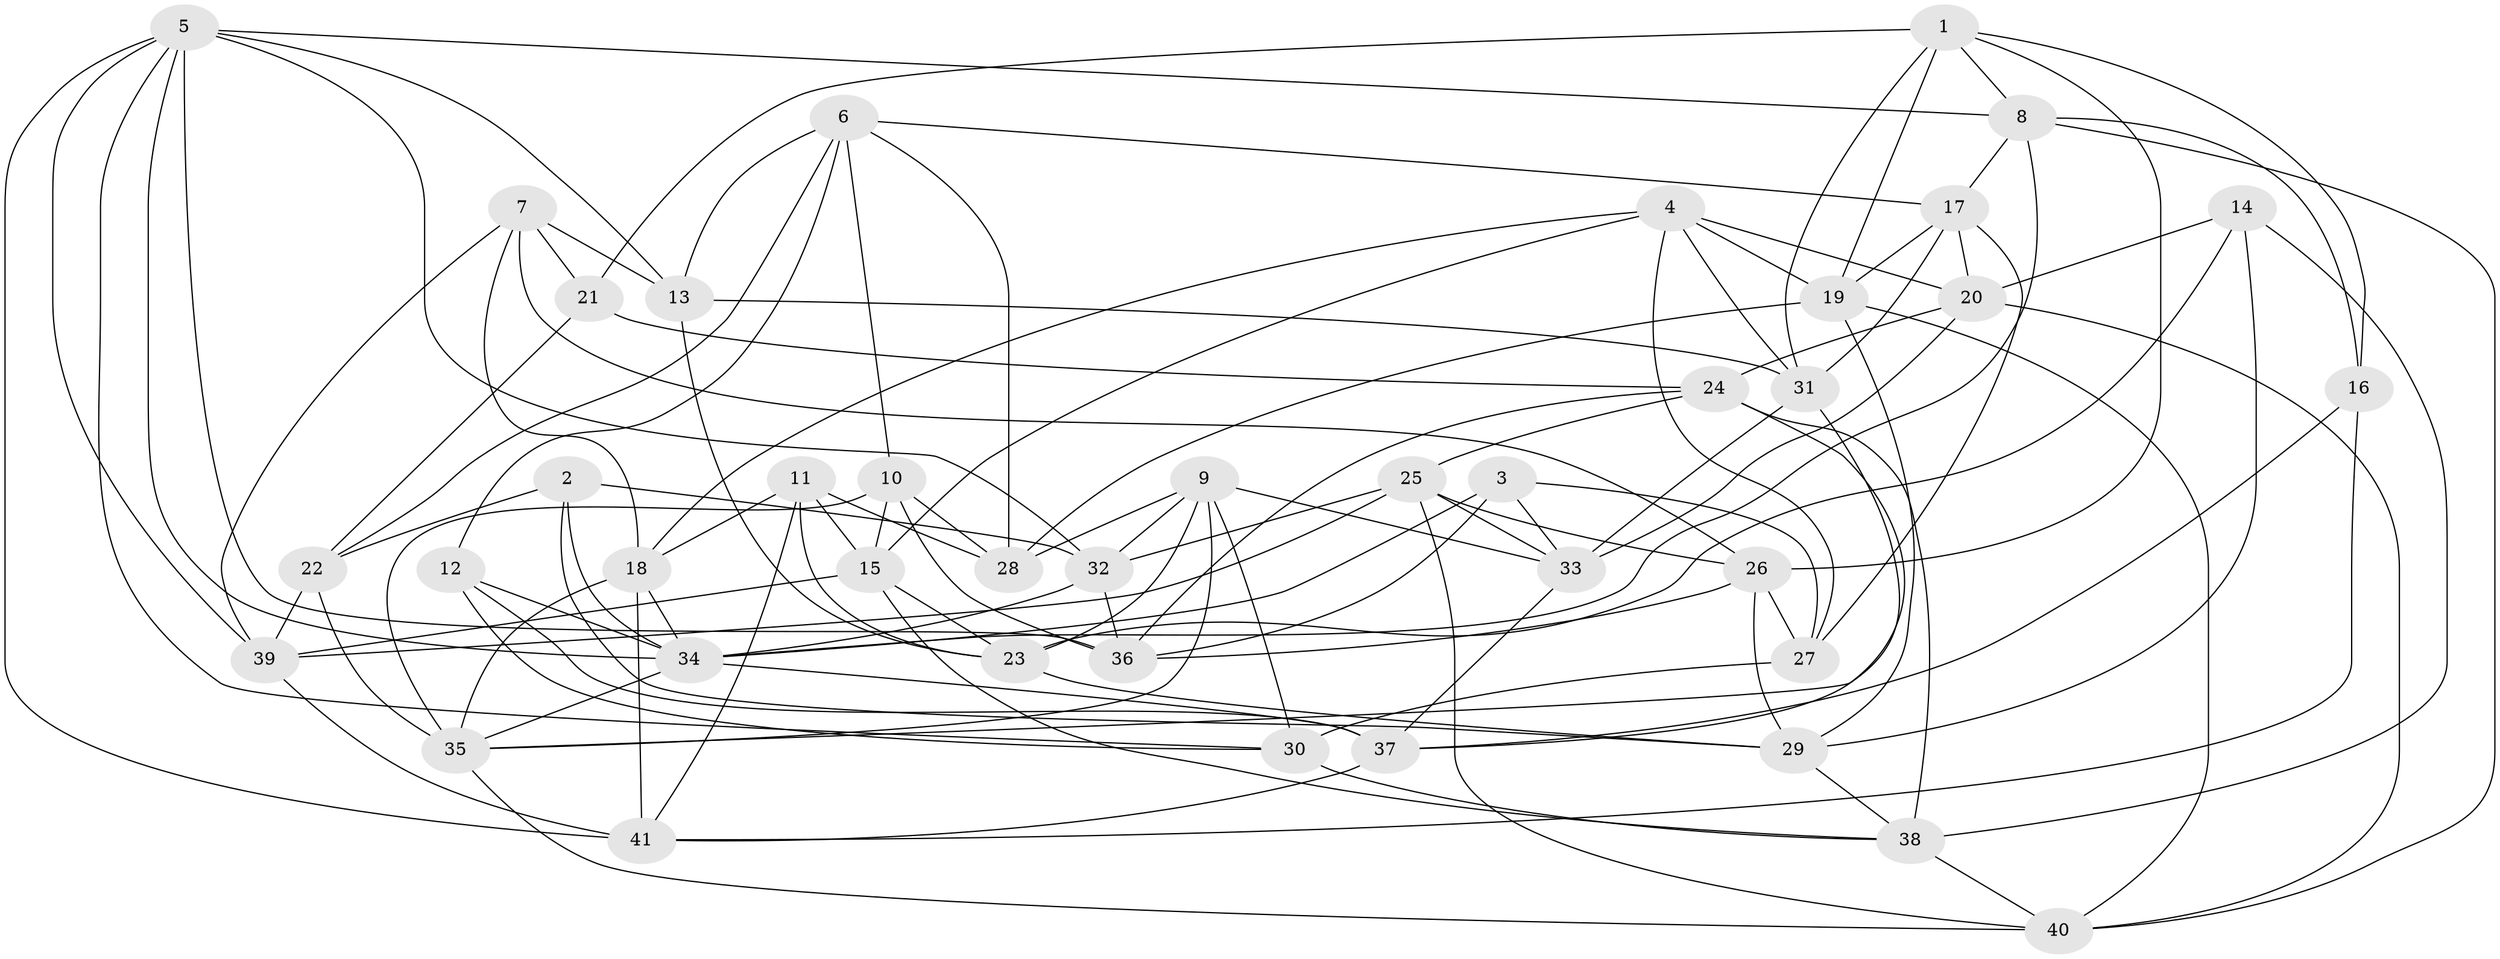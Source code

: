 // original degree distribution, {4: 1.0}
// Generated by graph-tools (version 1.1) at 2025/26/03/09/25 03:26:54]
// undirected, 41 vertices, 116 edges
graph export_dot {
graph [start="1"]
  node [color=gray90,style=filled];
  1;
  2;
  3;
  4;
  5;
  6;
  7;
  8;
  9;
  10;
  11;
  12;
  13;
  14;
  15;
  16;
  17;
  18;
  19;
  20;
  21;
  22;
  23;
  24;
  25;
  26;
  27;
  28;
  29;
  30;
  31;
  32;
  33;
  34;
  35;
  36;
  37;
  38;
  39;
  40;
  41;
  1 -- 8 [weight=1.0];
  1 -- 16 [weight=1.0];
  1 -- 19 [weight=1.0];
  1 -- 21 [weight=1.0];
  1 -- 26 [weight=1.0];
  1 -- 31 [weight=1.0];
  2 -- 22 [weight=1.0];
  2 -- 29 [weight=1.0];
  2 -- 32 [weight=1.0];
  2 -- 34 [weight=1.0];
  3 -- 27 [weight=1.0];
  3 -- 33 [weight=1.0];
  3 -- 34 [weight=1.0];
  3 -- 36 [weight=1.0];
  4 -- 15 [weight=1.0];
  4 -- 18 [weight=1.0];
  4 -- 19 [weight=1.0];
  4 -- 20 [weight=1.0];
  4 -- 27 [weight=1.0];
  4 -- 31 [weight=1.0];
  5 -- 8 [weight=1.0];
  5 -- 13 [weight=1.0];
  5 -- 30 [weight=1.0];
  5 -- 32 [weight=1.0];
  5 -- 34 [weight=1.0];
  5 -- 36 [weight=1.0];
  5 -- 39 [weight=1.0];
  5 -- 41 [weight=1.0];
  6 -- 10 [weight=1.0];
  6 -- 12 [weight=1.0];
  6 -- 13 [weight=1.0];
  6 -- 17 [weight=1.0];
  6 -- 22 [weight=1.0];
  6 -- 28 [weight=1.0];
  7 -- 13 [weight=2.0];
  7 -- 18 [weight=1.0];
  7 -- 21 [weight=1.0];
  7 -- 26 [weight=1.0];
  7 -- 39 [weight=1.0];
  8 -- 16 [weight=1.0];
  8 -- 17 [weight=1.0];
  8 -- 34 [weight=1.0];
  8 -- 40 [weight=1.0];
  9 -- 23 [weight=1.0];
  9 -- 28 [weight=1.0];
  9 -- 30 [weight=1.0];
  9 -- 32 [weight=1.0];
  9 -- 33 [weight=1.0];
  9 -- 35 [weight=1.0];
  10 -- 15 [weight=1.0];
  10 -- 28 [weight=1.0];
  10 -- 35 [weight=2.0];
  10 -- 36 [weight=1.0];
  11 -- 15 [weight=1.0];
  11 -- 18 [weight=1.0];
  11 -- 23 [weight=1.0];
  11 -- 28 [weight=2.0];
  11 -- 41 [weight=1.0];
  12 -- 30 [weight=1.0];
  12 -- 34 [weight=1.0];
  12 -- 37 [weight=1.0];
  13 -- 23 [weight=1.0];
  13 -- 31 [weight=1.0];
  14 -- 20 [weight=1.0];
  14 -- 23 [weight=1.0];
  14 -- 29 [weight=1.0];
  14 -- 38 [weight=1.0];
  15 -- 23 [weight=1.0];
  15 -- 38 [weight=1.0];
  15 -- 39 [weight=1.0];
  16 -- 37 [weight=1.0];
  16 -- 41 [weight=1.0];
  17 -- 19 [weight=1.0];
  17 -- 20 [weight=1.0];
  17 -- 27 [weight=1.0];
  17 -- 31 [weight=1.0];
  18 -- 34 [weight=1.0];
  18 -- 35 [weight=1.0];
  18 -- 41 [weight=1.0];
  19 -- 28 [weight=1.0];
  19 -- 29 [weight=1.0];
  19 -- 40 [weight=1.0];
  20 -- 24 [weight=1.0];
  20 -- 33 [weight=1.0];
  20 -- 40 [weight=1.0];
  21 -- 22 [weight=1.0];
  21 -- 24 [weight=1.0];
  22 -- 35 [weight=2.0];
  22 -- 39 [weight=1.0];
  23 -- 29 [weight=1.0];
  24 -- 25 [weight=1.0];
  24 -- 36 [weight=1.0];
  24 -- 37 [weight=1.0];
  24 -- 38 [weight=1.0];
  25 -- 26 [weight=1.0];
  25 -- 32 [weight=1.0];
  25 -- 33 [weight=1.0];
  25 -- 39 [weight=1.0];
  25 -- 40 [weight=1.0];
  26 -- 27 [weight=1.0];
  26 -- 29 [weight=1.0];
  26 -- 36 [weight=1.0];
  27 -- 30 [weight=2.0];
  29 -- 38 [weight=1.0];
  30 -- 38 [weight=1.0];
  31 -- 33 [weight=1.0];
  31 -- 35 [weight=1.0];
  32 -- 34 [weight=1.0];
  32 -- 36 [weight=1.0];
  33 -- 37 [weight=1.0];
  34 -- 35 [weight=2.0];
  34 -- 37 [weight=1.0];
  35 -- 40 [weight=1.0];
  37 -- 41 [weight=1.0];
  38 -- 40 [weight=1.0];
  39 -- 41 [weight=1.0];
}
